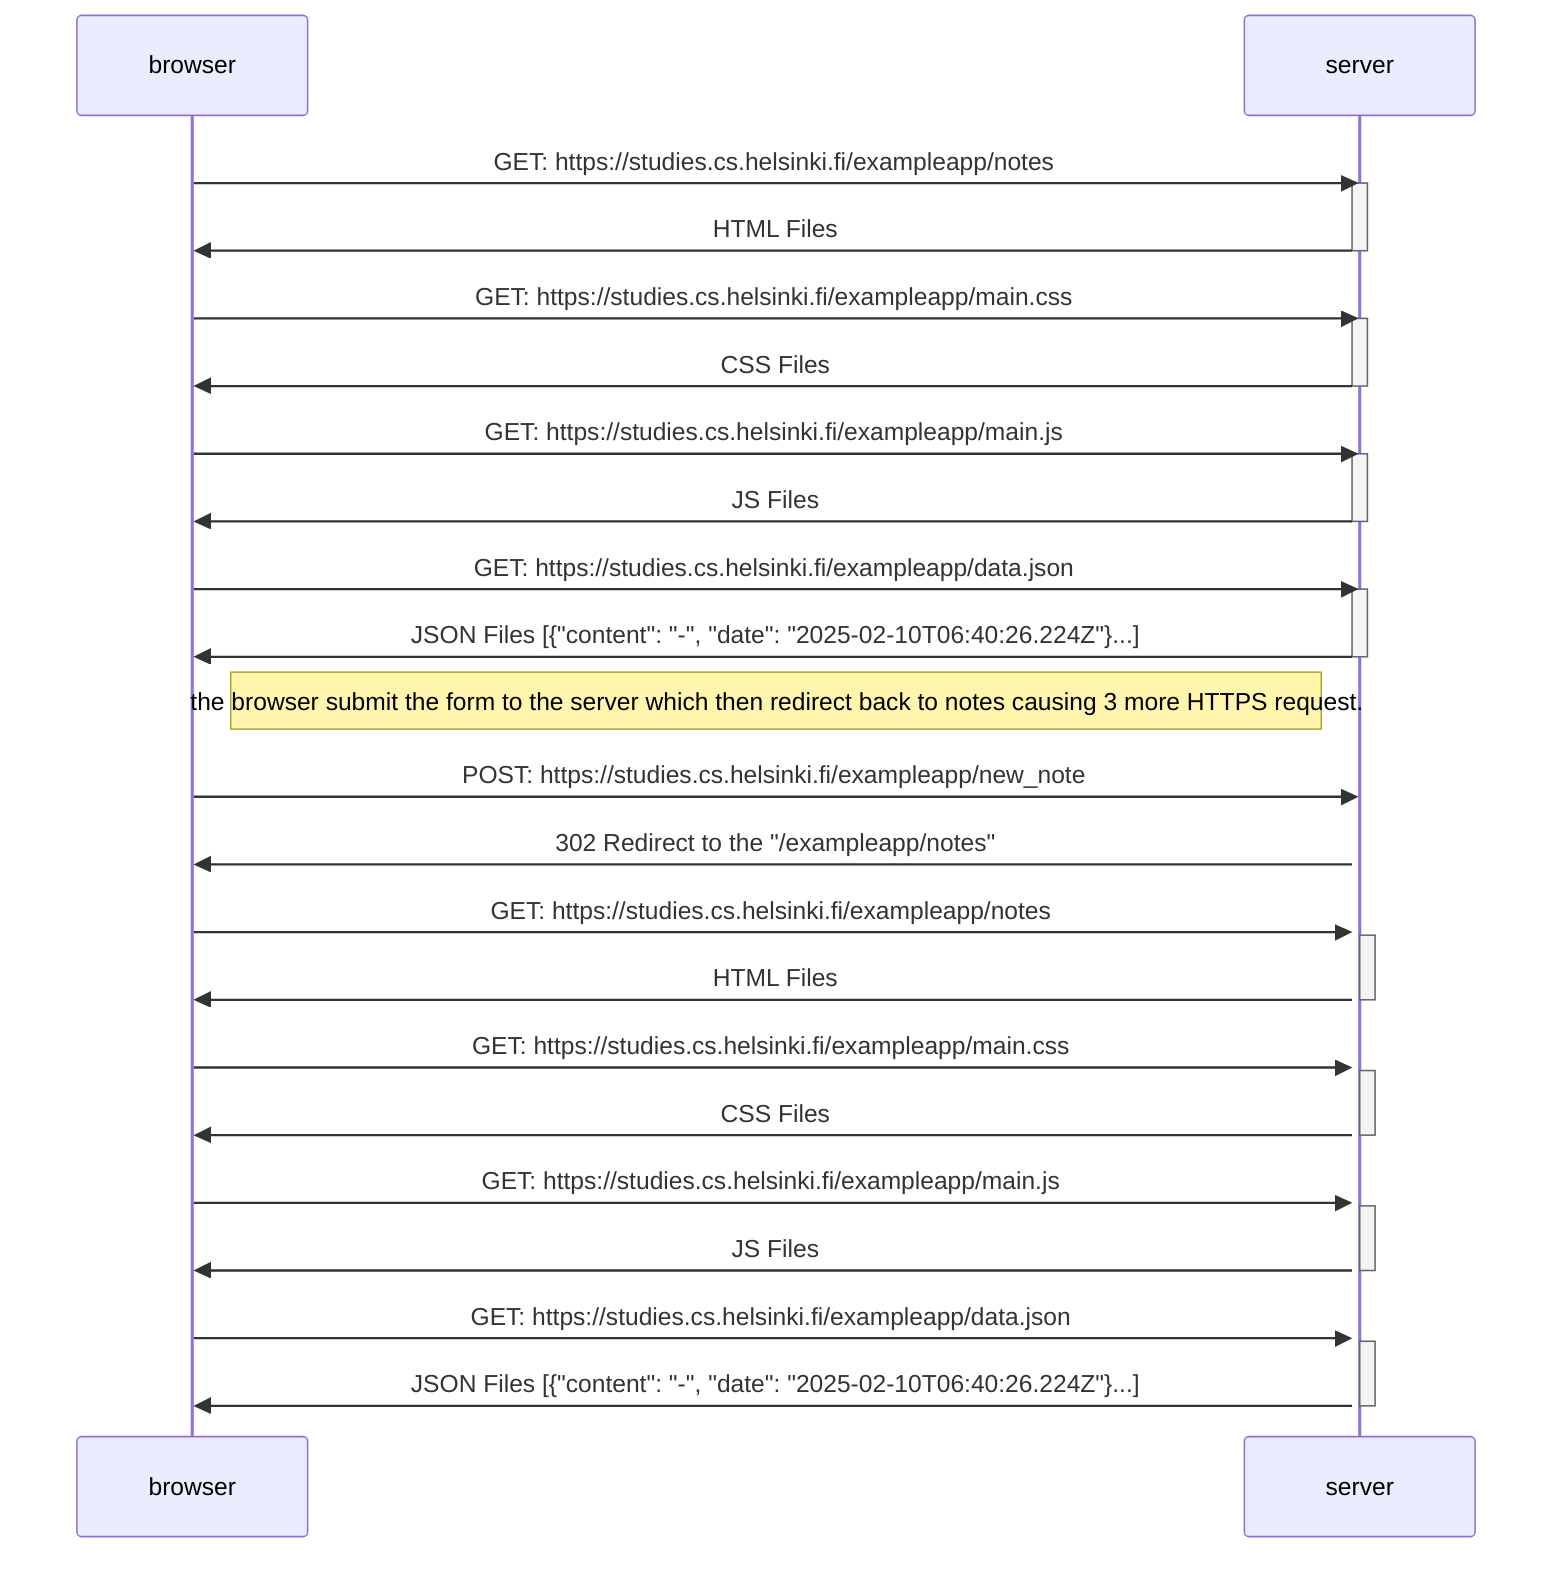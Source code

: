sequenceDiagram
    participant browser
    participant server

    browser ->> server: GET: https://studies.cs.helsinki.fi/exampleapp/notes
    activate server
    server ->> browser: HTML Files
    deactivate server

    browser ->> server: GET: https://studies.cs.helsinki.fi/exampleapp/main.css
    activate server
    server ->> browser: CSS Files
    deactivate server

    browser ->> server: GET: https://studies.cs.helsinki.fi/exampleapp/main.js
    activate server
    server ->> browser: JS Files
    deactivate server

    browser ->> server: GET: https://studies.cs.helsinki.fi/exampleapp/data.json
    activate server
    server ->> browser: JSON Files [{"content": "-", "date": "2025-02-10T06:40:26.224Z"}...]
    deactivate server

    Note right of browser: the browser submit the form to the server which then redirect back to notes causing 3 more HTTPS request.
    browser ->> server: POST: https://studies.cs.helsinki.fi/exampleapp/new_note
    activate server
    server ->> browser: 302 Redirect to the "/exampleapp/notes"

    browser ->> server: GET: https://studies.cs.helsinki.fi/exampleapp/notes
    activate server
    server ->> browser: HTML Files
    deactivate server

    browser ->> server: GET: https://studies.cs.helsinki.fi/exampleapp/main.css
    activate server
    server ->> browser: CSS Files
    deactivate server

    browser ->> server: GET: https://studies.cs.helsinki.fi/exampleapp/main.js
    activate server
    server ->> browser: JS Files
    deactivate server

    browser ->> server: GET: https://studies.cs.helsinki.fi/exampleapp/data.json
    activate server
    server ->> browser: JSON Files [{"content": "-", "date": "2025-02-10T06:40:26.224Z"}...]
    deactivate server